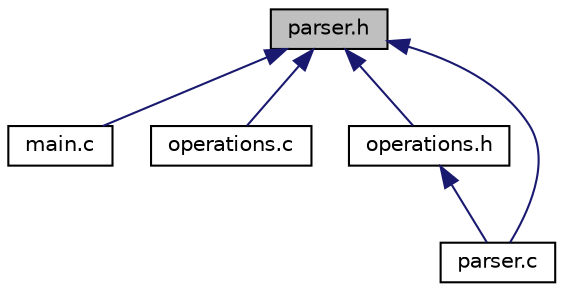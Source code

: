 digraph "parser.h"
{
 // LATEX_PDF_SIZE
  edge [fontname="Helvetica",fontsize="10",labelfontname="Helvetica",labelfontsize="10"];
  node [fontname="Helvetica",fontsize="10",shape=record];
  Node1 [label="parser.h",height=0.2,width=0.4,color="black", fillcolor="grey75", style="filled", fontcolor="black",tooltip=" "];
  Node1 -> Node2 [dir="back",color="midnightblue",fontsize="10",style="solid"];
  Node2 [label="main.c",height=0.2,width=0.4,color="black", fillcolor="white", style="filled",URL="$main_8c.html",tooltip=" "];
  Node1 -> Node3 [dir="back",color="midnightblue",fontsize="10",style="solid"];
  Node3 [label="operations.c",height=0.2,width=0.4,color="black", fillcolor="white", style="filled",URL="$operations_8c.html",tooltip=" "];
  Node1 -> Node4 [dir="back",color="midnightblue",fontsize="10",style="solid"];
  Node4 [label="operations.h",height=0.2,width=0.4,color="black", fillcolor="white", style="filled",URL="$operations_8h.html",tooltip=" "];
  Node4 -> Node5 [dir="back",color="midnightblue",fontsize="10",style="solid"];
  Node5 [label="parser.c",height=0.2,width=0.4,color="black", fillcolor="white", style="filled",URL="$parser_8c.html",tooltip=" "];
  Node1 -> Node5 [dir="back",color="midnightblue",fontsize="10",style="solid"];
}
